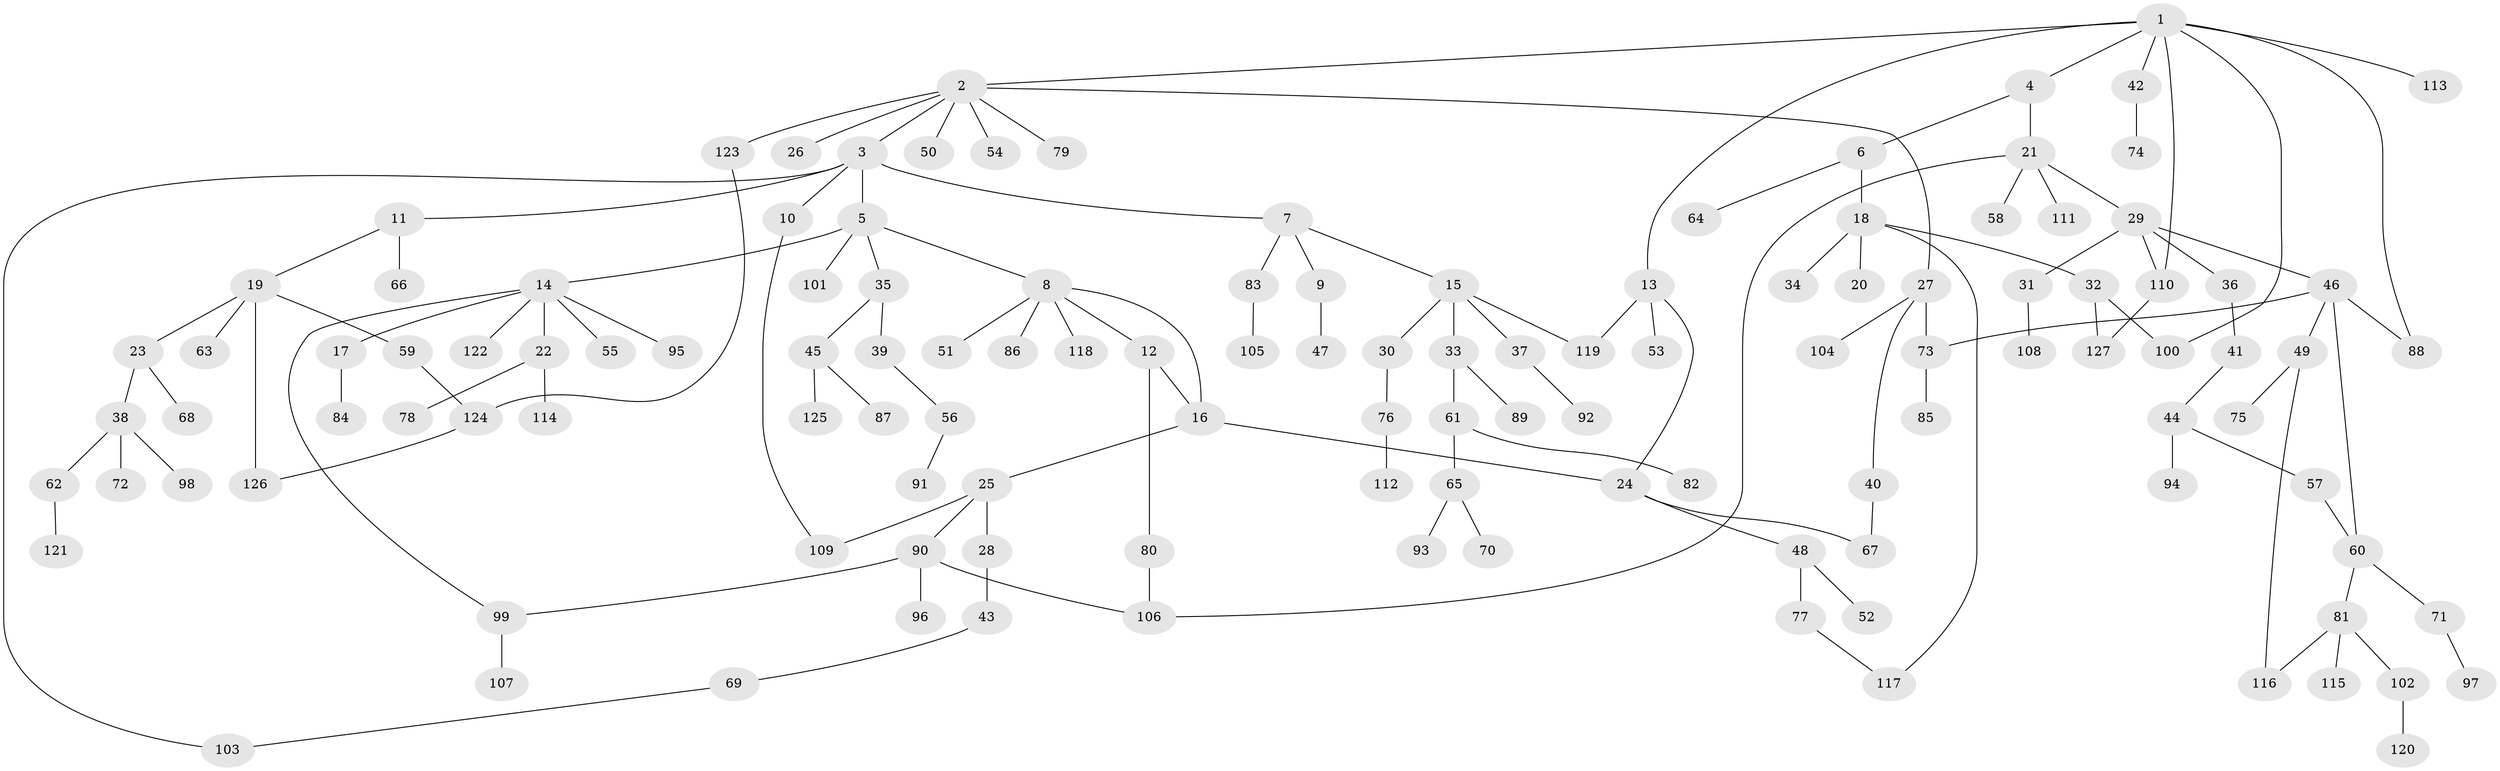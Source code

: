 // Generated by graph-tools (version 1.1) at 2025/25/03/09/25 03:25:33]
// undirected, 127 vertices, 145 edges
graph export_dot {
graph [start="1"]
  node [color=gray90,style=filled];
  1;
  2;
  3;
  4;
  5;
  6;
  7;
  8;
  9;
  10;
  11;
  12;
  13;
  14;
  15;
  16;
  17;
  18;
  19;
  20;
  21;
  22;
  23;
  24;
  25;
  26;
  27;
  28;
  29;
  30;
  31;
  32;
  33;
  34;
  35;
  36;
  37;
  38;
  39;
  40;
  41;
  42;
  43;
  44;
  45;
  46;
  47;
  48;
  49;
  50;
  51;
  52;
  53;
  54;
  55;
  56;
  57;
  58;
  59;
  60;
  61;
  62;
  63;
  64;
  65;
  66;
  67;
  68;
  69;
  70;
  71;
  72;
  73;
  74;
  75;
  76;
  77;
  78;
  79;
  80;
  81;
  82;
  83;
  84;
  85;
  86;
  87;
  88;
  89;
  90;
  91;
  92;
  93;
  94;
  95;
  96;
  97;
  98;
  99;
  100;
  101;
  102;
  103;
  104;
  105;
  106;
  107;
  108;
  109;
  110;
  111;
  112;
  113;
  114;
  115;
  116;
  117;
  118;
  119;
  120;
  121;
  122;
  123;
  124;
  125;
  126;
  127;
  1 -- 2;
  1 -- 4;
  1 -- 13;
  1 -- 42;
  1 -- 110;
  1 -- 113;
  1 -- 100;
  1 -- 88;
  2 -- 3;
  2 -- 26;
  2 -- 27;
  2 -- 50;
  2 -- 54;
  2 -- 79;
  2 -- 123;
  3 -- 5;
  3 -- 7;
  3 -- 10;
  3 -- 11;
  3 -- 103;
  4 -- 6;
  4 -- 21;
  5 -- 8;
  5 -- 14;
  5 -- 35;
  5 -- 101;
  6 -- 18;
  6 -- 64;
  7 -- 9;
  7 -- 15;
  7 -- 83;
  8 -- 12;
  8 -- 16;
  8 -- 51;
  8 -- 86;
  8 -- 118;
  9 -- 47;
  10 -- 109;
  11 -- 19;
  11 -- 66;
  12 -- 80;
  12 -- 16;
  13 -- 53;
  13 -- 119;
  13 -- 24;
  14 -- 17;
  14 -- 22;
  14 -- 55;
  14 -- 95;
  14 -- 122;
  14 -- 99;
  15 -- 30;
  15 -- 33;
  15 -- 37;
  15 -- 119;
  16 -- 24;
  16 -- 25;
  17 -- 84;
  18 -- 20;
  18 -- 32;
  18 -- 34;
  18 -- 117;
  19 -- 23;
  19 -- 59;
  19 -- 63;
  19 -- 126;
  21 -- 29;
  21 -- 58;
  21 -- 111;
  21 -- 106;
  22 -- 78;
  22 -- 114;
  23 -- 38;
  23 -- 68;
  24 -- 48;
  24 -- 67;
  25 -- 28;
  25 -- 90;
  25 -- 109;
  27 -- 40;
  27 -- 73;
  27 -- 104;
  28 -- 43;
  29 -- 31;
  29 -- 36;
  29 -- 46;
  29 -- 110;
  30 -- 76;
  31 -- 108;
  32 -- 100;
  32 -- 127;
  33 -- 61;
  33 -- 89;
  35 -- 39;
  35 -- 45;
  36 -- 41;
  37 -- 92;
  38 -- 62;
  38 -- 72;
  38 -- 98;
  39 -- 56;
  40 -- 67;
  41 -- 44;
  42 -- 74;
  43 -- 69;
  44 -- 57;
  44 -- 94;
  45 -- 87;
  45 -- 125;
  46 -- 49;
  46 -- 88;
  46 -- 73;
  46 -- 60;
  48 -- 52;
  48 -- 77;
  49 -- 75;
  49 -- 116;
  56 -- 91;
  57 -- 60;
  59 -- 124;
  60 -- 71;
  60 -- 81;
  61 -- 65;
  61 -- 82;
  62 -- 121;
  65 -- 70;
  65 -- 93;
  69 -- 103;
  71 -- 97;
  73 -- 85;
  76 -- 112;
  77 -- 117;
  80 -- 106;
  81 -- 102;
  81 -- 115;
  81 -- 116;
  83 -- 105;
  90 -- 96;
  90 -- 99;
  90 -- 106;
  99 -- 107;
  102 -- 120;
  110 -- 127;
  123 -- 124;
  124 -- 126;
}
